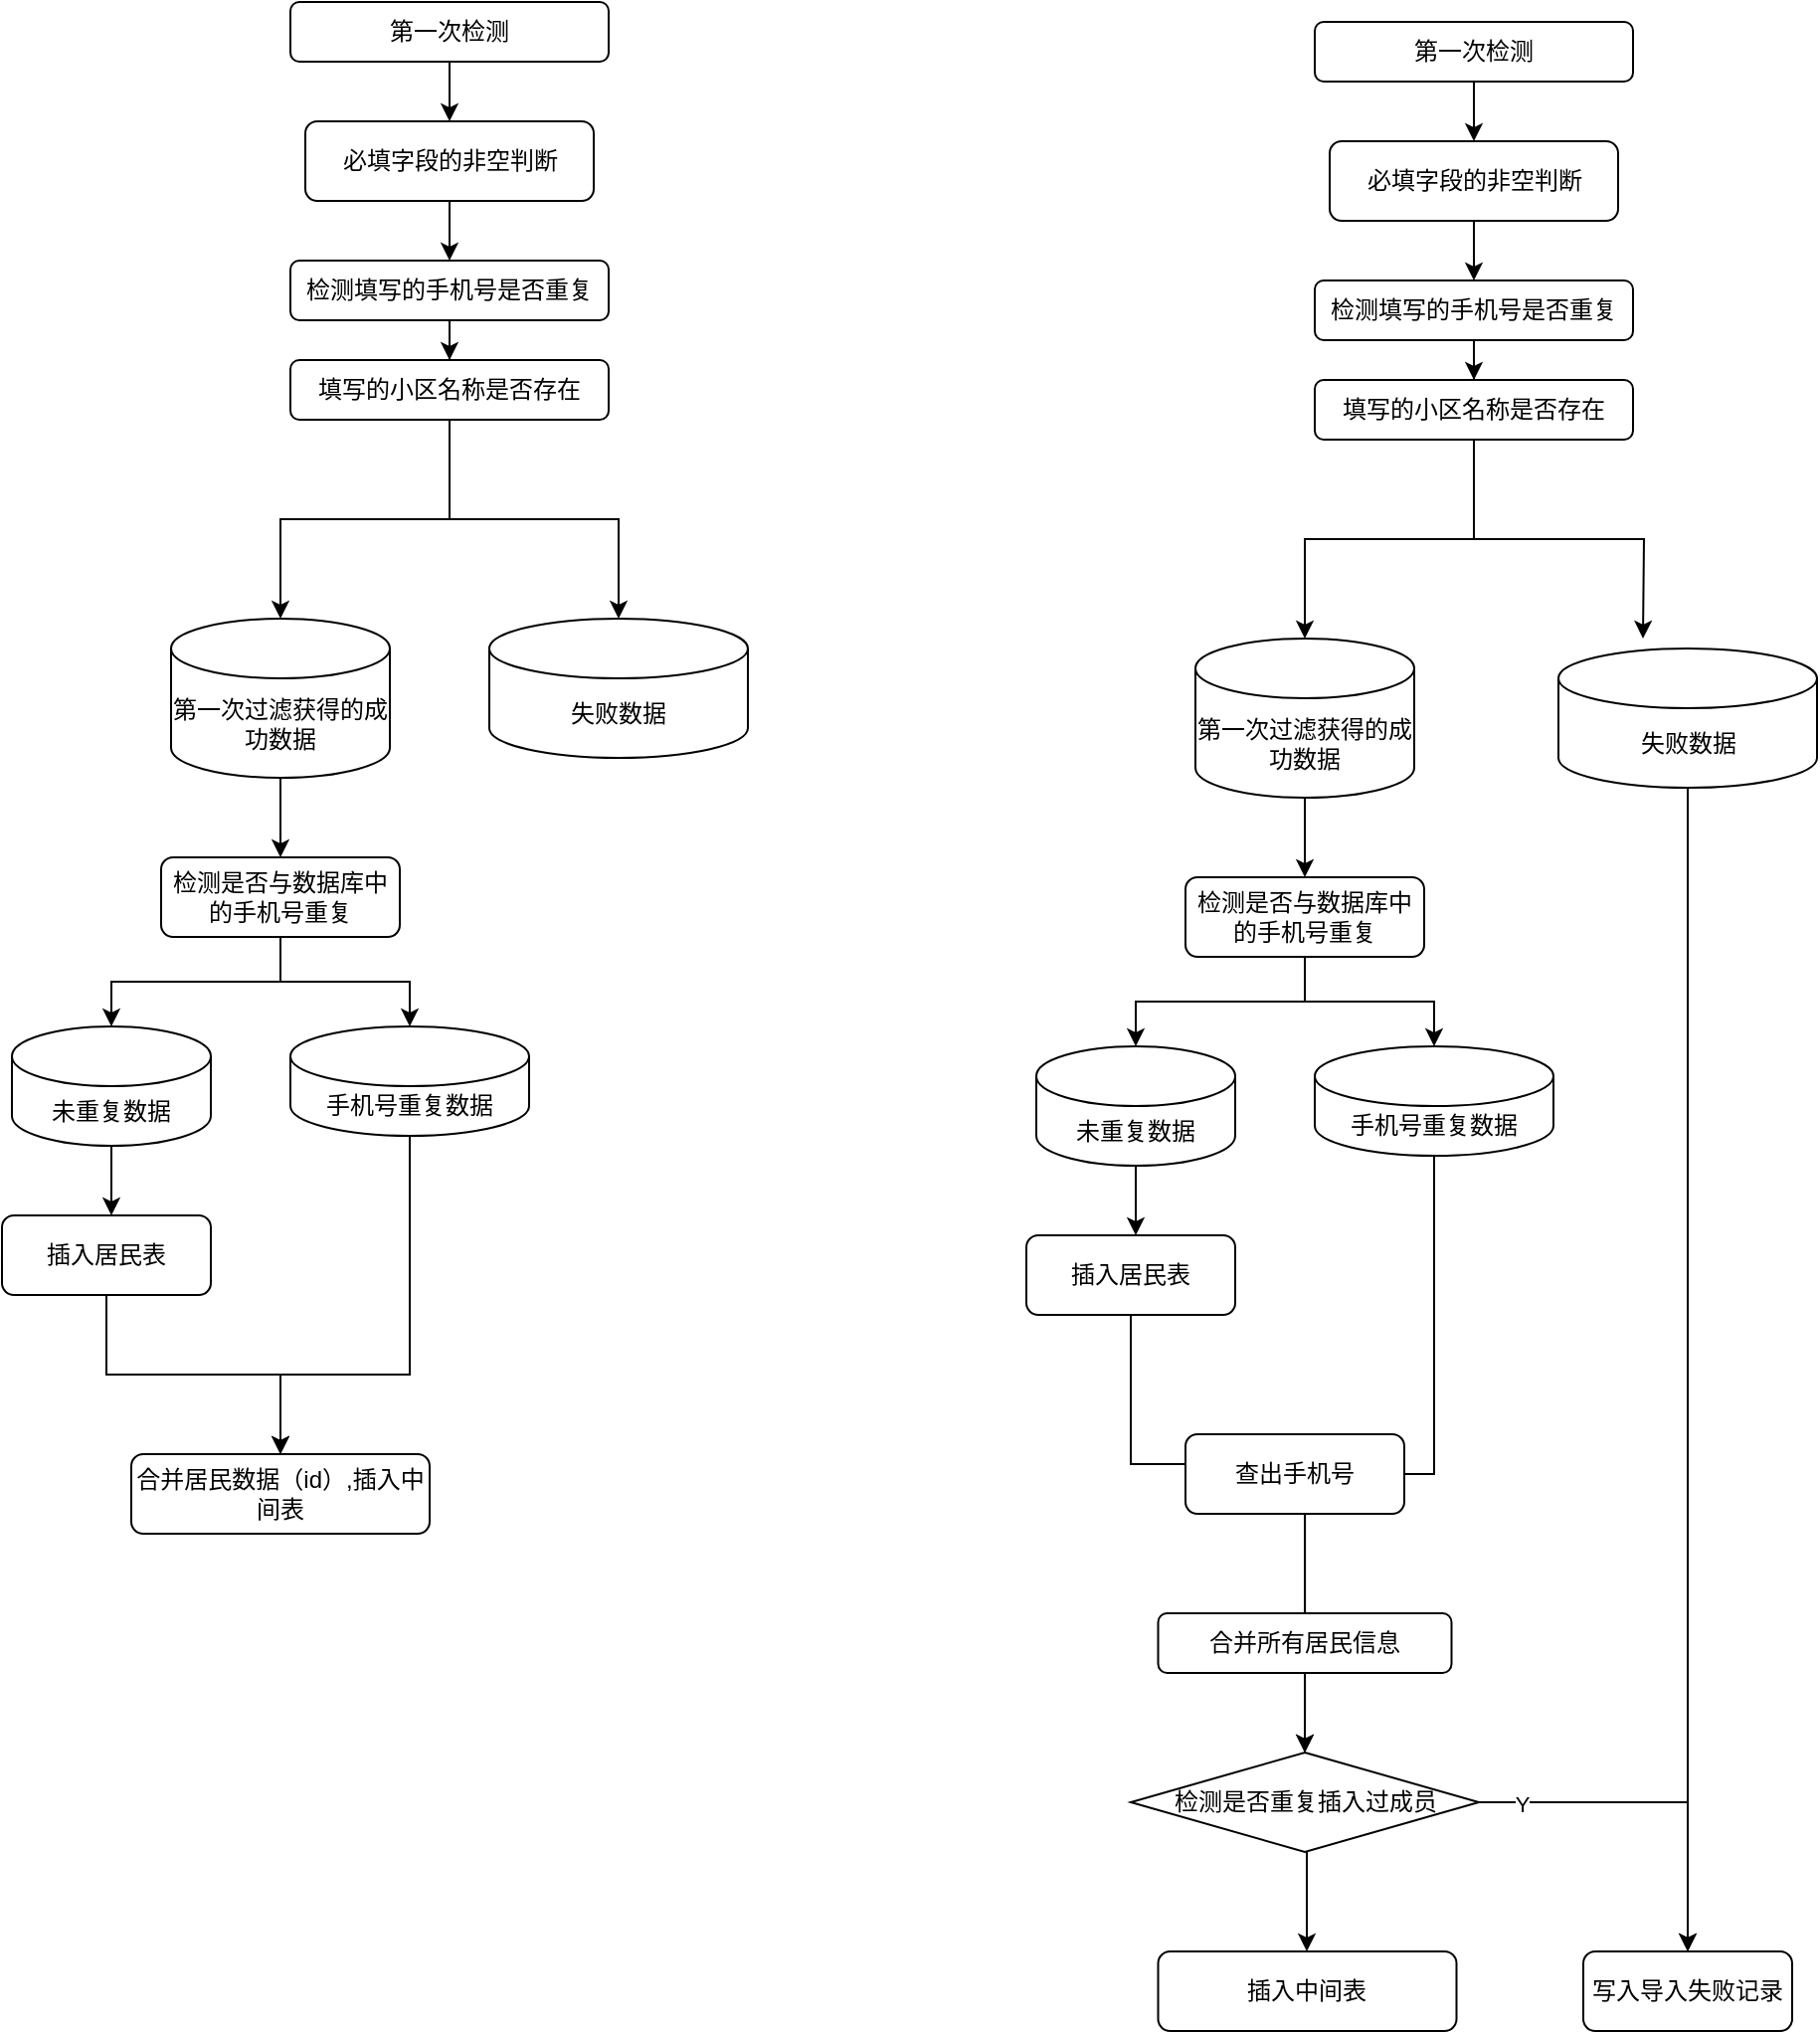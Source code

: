 <mxfile version="20.5.3" type="github">
  <diagram id="aUBuHN6MXLQGVr44WZyo" name="第 1 页">
    <mxGraphModel dx="1209" dy="741" grid="1" gridSize="10" guides="1" tooltips="1" connect="1" arrows="1" fold="1" page="0" pageScale="1" pageWidth="827" pageHeight="1169" math="0" shadow="0">
      <root>
        <mxCell id="0" />
        <mxCell id="1" parent="0" />
        <mxCell id="XFE-MpF_bWx7WAoScGuX-7" style="edgeStyle=orthogonalEdgeStyle;rounded=0;orthogonalLoop=1;jettySize=auto;html=1;entryX=0.5;entryY=0;entryDx=0;entryDy=0;" parent="1" source="XFE-MpF_bWx7WAoScGuX-1" target="XFE-MpF_bWx7WAoScGuX-6" edge="1">
          <mxGeometry relative="1" as="geometry" />
        </mxCell>
        <mxCell id="XFE-MpF_bWx7WAoScGuX-1" value="第一次检测" style="rounded=1;whiteSpace=wrap;html=1;" parent="1" vertex="1">
          <mxGeometry x="230" y="70" width="160" height="30" as="geometry" />
        </mxCell>
        <mxCell id="XFE-MpF_bWx7WAoScGuX-5" value="" style="edgeStyle=orthogonalEdgeStyle;rounded=0;orthogonalLoop=1;jettySize=auto;html=1;" parent="1" source="XFE-MpF_bWx7WAoScGuX-2" target="XFE-MpF_bWx7WAoScGuX-4" edge="1">
          <mxGeometry relative="1" as="geometry" />
        </mxCell>
        <mxCell id="XFE-MpF_bWx7WAoScGuX-2" value="检测填写的手机号是否重复" style="rounded=1;whiteSpace=wrap;html=1;" parent="1" vertex="1">
          <mxGeometry x="230" y="200" width="160" height="30" as="geometry" />
        </mxCell>
        <mxCell id="XFE-MpF_bWx7WAoScGuX-10" style="edgeStyle=orthogonalEdgeStyle;rounded=0;orthogonalLoop=1;jettySize=auto;html=1;exitX=0.5;exitY=1;exitDx=0;exitDy=0;" parent="1" source="XFE-MpF_bWx7WAoScGuX-4" target="XFE-MpF_bWx7WAoScGuX-9" edge="1">
          <mxGeometry relative="1" as="geometry" />
        </mxCell>
        <mxCell id="XFE-MpF_bWx7WAoScGuX-12" style="edgeStyle=orthogonalEdgeStyle;rounded=0;orthogonalLoop=1;jettySize=auto;html=1;exitX=0.5;exitY=1;exitDx=0;exitDy=0;" parent="1" source="XFE-MpF_bWx7WAoScGuX-4" target="XFE-MpF_bWx7WAoScGuX-11" edge="1">
          <mxGeometry relative="1" as="geometry" />
        </mxCell>
        <mxCell id="XFE-MpF_bWx7WAoScGuX-4" value="填写的小区名称是否存在" style="whiteSpace=wrap;html=1;rounded=1;" parent="1" vertex="1">
          <mxGeometry x="230" y="250" width="160" height="30" as="geometry" />
        </mxCell>
        <mxCell id="XFE-MpF_bWx7WAoScGuX-8" style="edgeStyle=orthogonalEdgeStyle;rounded=0;orthogonalLoop=1;jettySize=auto;html=1;" parent="1" source="XFE-MpF_bWx7WAoScGuX-6" target="XFE-MpF_bWx7WAoScGuX-2" edge="1">
          <mxGeometry relative="1" as="geometry" />
        </mxCell>
        <mxCell id="XFE-MpF_bWx7WAoScGuX-6" value="必填字段的非空判断" style="rounded=1;whiteSpace=wrap;html=1;" parent="1" vertex="1">
          <mxGeometry x="237.5" y="130" width="145" height="40" as="geometry" />
        </mxCell>
        <mxCell id="XFE-MpF_bWx7WAoScGuX-16" style="edgeStyle=orthogonalEdgeStyle;rounded=0;orthogonalLoop=1;jettySize=auto;html=1;entryX=0.5;entryY=0;entryDx=0;entryDy=0;" parent="1" source="XFE-MpF_bWx7WAoScGuX-9" target="XFE-MpF_bWx7WAoScGuX-15" edge="1">
          <mxGeometry relative="1" as="geometry" />
        </mxCell>
        <mxCell id="XFE-MpF_bWx7WAoScGuX-9" value="第一次过滤获得的成功数据" style="shape=cylinder3;whiteSpace=wrap;html=1;boundedLbl=1;backgroundOutline=1;size=15;" parent="1" vertex="1">
          <mxGeometry x="170" y="380" width="110" height="80" as="geometry" />
        </mxCell>
        <mxCell id="XFE-MpF_bWx7WAoScGuX-11" value="失败数据" style="shape=cylinder3;whiteSpace=wrap;html=1;boundedLbl=1;backgroundOutline=1;size=15;" parent="1" vertex="1">
          <mxGeometry x="330" y="380" width="130" height="70" as="geometry" />
        </mxCell>
        <mxCell id="XFE-MpF_bWx7WAoScGuX-26" style="edgeStyle=orthogonalEdgeStyle;rounded=0;orthogonalLoop=1;jettySize=auto;html=1;exitX=0.5;exitY=1;exitDx=0;exitDy=0;" parent="1" source="XFE-MpF_bWx7WAoScGuX-15" target="XFE-MpF_bWx7WAoScGuX-24" edge="1">
          <mxGeometry relative="1" as="geometry" />
        </mxCell>
        <mxCell id="XFE-MpF_bWx7WAoScGuX-27" style="edgeStyle=orthogonalEdgeStyle;rounded=0;orthogonalLoop=1;jettySize=auto;html=1;exitX=0.5;exitY=1;exitDx=0;exitDy=0;" parent="1" source="XFE-MpF_bWx7WAoScGuX-15" target="XFE-MpF_bWx7WAoScGuX-25" edge="1">
          <mxGeometry relative="1" as="geometry" />
        </mxCell>
        <mxCell id="XFE-MpF_bWx7WAoScGuX-15" value="检测是否与数据库中的手机号重复" style="rounded=1;whiteSpace=wrap;html=1;" parent="1" vertex="1">
          <mxGeometry x="165" y="500" width="120" height="40" as="geometry" />
        </mxCell>
        <mxCell id="XFE-MpF_bWx7WAoScGuX-29" style="edgeStyle=orthogonalEdgeStyle;rounded=0;orthogonalLoop=1;jettySize=auto;html=1;" parent="1" source="XFE-MpF_bWx7WAoScGuX-24" edge="1">
          <mxGeometry relative="1" as="geometry">
            <mxPoint x="140.0" y="680" as="targetPoint" />
          </mxGeometry>
        </mxCell>
        <mxCell id="XFE-MpF_bWx7WAoScGuX-24" value="未重复数据" style="shape=cylinder3;whiteSpace=wrap;html=1;boundedLbl=1;backgroundOutline=1;size=15;" parent="1" vertex="1">
          <mxGeometry x="90" y="585" width="100" height="60" as="geometry" />
        </mxCell>
        <mxCell id="XFE-MpF_bWx7WAoScGuX-33" style="edgeStyle=orthogonalEdgeStyle;rounded=0;orthogonalLoop=1;jettySize=auto;html=1;" parent="1" source="XFE-MpF_bWx7WAoScGuX-25" target="XFE-MpF_bWx7WAoScGuX-31" edge="1">
          <mxGeometry relative="1" as="geometry">
            <Array as="points">
              <mxPoint x="290" y="760" />
              <mxPoint x="225" y="760" />
            </Array>
          </mxGeometry>
        </mxCell>
        <mxCell id="XFE-MpF_bWx7WAoScGuX-25" value="手机号重复数据" style="shape=cylinder3;whiteSpace=wrap;html=1;boundedLbl=1;backgroundOutline=1;size=15;" parent="1" vertex="1">
          <mxGeometry x="230" y="585" width="120" height="55" as="geometry" />
        </mxCell>
        <mxCell id="XFE-MpF_bWx7WAoScGuX-32" style="edgeStyle=orthogonalEdgeStyle;rounded=0;orthogonalLoop=1;jettySize=auto;html=1;" parent="1" source="XFE-MpF_bWx7WAoScGuX-30" target="XFE-MpF_bWx7WAoScGuX-31" edge="1">
          <mxGeometry relative="1" as="geometry" />
        </mxCell>
        <mxCell id="XFE-MpF_bWx7WAoScGuX-30" value="插入居民表" style="rounded=1;whiteSpace=wrap;html=1;" parent="1" vertex="1">
          <mxGeometry x="85" y="680" width="105" height="40" as="geometry" />
        </mxCell>
        <mxCell id="XFE-MpF_bWx7WAoScGuX-31" value="合并居民数据（id）,插入中间表" style="rounded=1;whiteSpace=wrap;html=1;" parent="1" vertex="1">
          <mxGeometry x="150" y="800" width="150" height="40" as="geometry" />
        </mxCell>
        <mxCell id="XFE-MpF_bWx7WAoScGuX-34" style="edgeStyle=orthogonalEdgeStyle;rounded=0;orthogonalLoop=1;jettySize=auto;html=1;entryX=0.5;entryY=0;entryDx=0;entryDy=0;" parent="1" source="XFE-MpF_bWx7WAoScGuX-35" target="XFE-MpF_bWx7WAoScGuX-42" edge="1">
          <mxGeometry relative="1" as="geometry" />
        </mxCell>
        <mxCell id="XFE-MpF_bWx7WAoScGuX-35" value="第一次检测" style="rounded=1;whiteSpace=wrap;html=1;" parent="1" vertex="1">
          <mxGeometry x="745" y="80" width="160" height="30" as="geometry" />
        </mxCell>
        <mxCell id="XFE-MpF_bWx7WAoScGuX-36" value="" style="edgeStyle=orthogonalEdgeStyle;rounded=0;orthogonalLoop=1;jettySize=auto;html=1;" parent="1" source="XFE-MpF_bWx7WAoScGuX-37" target="XFE-MpF_bWx7WAoScGuX-40" edge="1">
          <mxGeometry relative="1" as="geometry" />
        </mxCell>
        <mxCell id="XFE-MpF_bWx7WAoScGuX-37" value="检测填写的手机号是否重复" style="rounded=1;whiteSpace=wrap;html=1;" parent="1" vertex="1">
          <mxGeometry x="745" y="210" width="160" height="30" as="geometry" />
        </mxCell>
        <mxCell id="XFE-MpF_bWx7WAoScGuX-38" style="edgeStyle=orthogonalEdgeStyle;rounded=0;orthogonalLoop=1;jettySize=auto;html=1;exitX=0.5;exitY=1;exitDx=0;exitDy=0;" parent="1" source="XFE-MpF_bWx7WAoScGuX-40" target="XFE-MpF_bWx7WAoScGuX-44" edge="1">
          <mxGeometry relative="1" as="geometry" />
        </mxCell>
        <mxCell id="XFE-MpF_bWx7WAoScGuX-39" style="edgeStyle=orthogonalEdgeStyle;rounded=0;orthogonalLoop=1;jettySize=auto;html=1;exitX=0.5;exitY=1;exitDx=0;exitDy=0;" parent="1" source="XFE-MpF_bWx7WAoScGuX-40" edge="1">
          <mxGeometry relative="1" as="geometry">
            <mxPoint x="910" y="390" as="targetPoint" />
          </mxGeometry>
        </mxCell>
        <mxCell id="XFE-MpF_bWx7WAoScGuX-40" value="填写的小区名称是否存在" style="whiteSpace=wrap;html=1;rounded=1;" parent="1" vertex="1">
          <mxGeometry x="745" y="260" width="160" height="30" as="geometry" />
        </mxCell>
        <mxCell id="XFE-MpF_bWx7WAoScGuX-41" style="edgeStyle=orthogonalEdgeStyle;rounded=0;orthogonalLoop=1;jettySize=auto;html=1;" parent="1" source="XFE-MpF_bWx7WAoScGuX-42" target="XFE-MpF_bWx7WAoScGuX-37" edge="1">
          <mxGeometry relative="1" as="geometry" />
        </mxCell>
        <mxCell id="XFE-MpF_bWx7WAoScGuX-42" value="必填字段的非空判断" style="rounded=1;whiteSpace=wrap;html=1;" parent="1" vertex="1">
          <mxGeometry x="752.5" y="140" width="145" height="40" as="geometry" />
        </mxCell>
        <mxCell id="XFE-MpF_bWx7WAoScGuX-43" style="edgeStyle=orthogonalEdgeStyle;rounded=0;orthogonalLoop=1;jettySize=auto;html=1;entryX=0.5;entryY=0;entryDx=0;entryDy=0;" parent="1" source="XFE-MpF_bWx7WAoScGuX-44" target="XFE-MpF_bWx7WAoScGuX-47" edge="1">
          <mxGeometry relative="1" as="geometry" />
        </mxCell>
        <mxCell id="XFE-MpF_bWx7WAoScGuX-44" value="第一次过滤获得的成功数据" style="shape=cylinder3;whiteSpace=wrap;html=1;boundedLbl=1;backgroundOutline=1;size=15;" parent="1" vertex="1">
          <mxGeometry x="685" y="390" width="110" height="80" as="geometry" />
        </mxCell>
        <mxCell id="XFE-MpF_bWx7WAoScGuX-45" style="edgeStyle=orthogonalEdgeStyle;rounded=0;orthogonalLoop=1;jettySize=auto;html=1;exitX=0.5;exitY=1;exitDx=0;exitDy=0;" parent="1" source="XFE-MpF_bWx7WAoScGuX-47" target="XFE-MpF_bWx7WAoScGuX-49" edge="1">
          <mxGeometry relative="1" as="geometry" />
        </mxCell>
        <mxCell id="XFE-MpF_bWx7WAoScGuX-46" style="edgeStyle=orthogonalEdgeStyle;rounded=0;orthogonalLoop=1;jettySize=auto;html=1;exitX=0.5;exitY=1;exitDx=0;exitDy=0;" parent="1" source="XFE-MpF_bWx7WAoScGuX-47" target="XFE-MpF_bWx7WAoScGuX-51" edge="1">
          <mxGeometry relative="1" as="geometry" />
        </mxCell>
        <mxCell id="XFE-MpF_bWx7WAoScGuX-47" value="检测是否与数据库中的手机号重复" style="rounded=1;whiteSpace=wrap;html=1;" parent="1" vertex="1">
          <mxGeometry x="680" y="510" width="120" height="40" as="geometry" />
        </mxCell>
        <mxCell id="XFE-MpF_bWx7WAoScGuX-48" style="edgeStyle=orthogonalEdgeStyle;rounded=0;orthogonalLoop=1;jettySize=auto;html=1;" parent="1" source="XFE-MpF_bWx7WAoScGuX-49" edge="1">
          <mxGeometry relative="1" as="geometry">
            <mxPoint x="655" y="690" as="targetPoint" />
          </mxGeometry>
        </mxCell>
        <mxCell id="XFE-MpF_bWx7WAoScGuX-49" value="未重复数据" style="shape=cylinder3;whiteSpace=wrap;html=1;boundedLbl=1;backgroundOutline=1;size=15;" parent="1" vertex="1">
          <mxGeometry x="605" y="595" width="100" height="60" as="geometry" />
        </mxCell>
        <mxCell id="XFE-MpF_bWx7WAoScGuX-50" style="edgeStyle=orthogonalEdgeStyle;rounded=0;orthogonalLoop=1;jettySize=auto;html=1;" parent="1" source="XFE-MpF_bWx7WAoScGuX-51" edge="1" target="XFE-MpF_bWx7WAoScGuX-62">
          <mxGeometry relative="1" as="geometry">
            <Array as="points">
              <mxPoint x="805" y="810" />
              <mxPoint x="740" y="810" />
            </Array>
            <mxPoint x="740.0" y="810" as="targetPoint" />
          </mxGeometry>
        </mxCell>
        <mxCell id="XFE-MpF_bWx7WAoScGuX-51" value="手机号重复数据" style="shape=cylinder3;whiteSpace=wrap;html=1;boundedLbl=1;backgroundOutline=1;size=15;" parent="1" vertex="1">
          <mxGeometry x="745" y="595" width="120" height="55" as="geometry" />
        </mxCell>
        <mxCell id="XFE-MpF_bWx7WAoScGuX-52" style="edgeStyle=orthogonalEdgeStyle;rounded=0;orthogonalLoop=1;jettySize=auto;html=1;startArrow=none;" parent="1" source="XFE-MpF_bWx7WAoScGuX-65" edge="1" target="XFE-MpF_bWx7WAoScGuX-62">
          <mxGeometry relative="1" as="geometry">
            <mxPoint x="740.0" y="810" as="targetPoint" />
          </mxGeometry>
        </mxCell>
        <mxCell id="XFE-MpF_bWx7WAoScGuX-53" value="插入居民表" style="rounded=1;whiteSpace=wrap;html=1;" parent="1" vertex="1">
          <mxGeometry x="600" y="690" width="105" height="40" as="geometry" />
        </mxCell>
        <mxCell id="XFE-MpF_bWx7WAoScGuX-60" style="edgeStyle=orthogonalEdgeStyle;rounded=0;orthogonalLoop=1;jettySize=auto;html=1;exitX=0.5;exitY=1;exitDx=0;exitDy=0;" parent="1" target="XFE-MpF_bWx7WAoScGuX-59" edge="1">
          <mxGeometry relative="1" as="geometry">
            <mxPoint x="730.0" y="990" as="sourcePoint" />
            <Array as="points">
              <mxPoint x="741" y="990" />
            </Array>
          </mxGeometry>
        </mxCell>
        <mxCell id="XFE-MpF_bWx7WAoScGuX-57" style="edgeStyle=orthogonalEdgeStyle;rounded=0;orthogonalLoop=1;jettySize=auto;html=1;entryX=0.5;entryY=0;entryDx=0;entryDy=0;" parent="1" source="XFE-MpF_bWx7WAoScGuX-55" target="XFE-MpF_bWx7WAoScGuX-58" edge="1">
          <mxGeometry relative="1" as="geometry">
            <mxPoint x="915" y="775" as="targetPoint" />
          </mxGeometry>
        </mxCell>
        <mxCell id="XFE-MpF_bWx7WAoScGuX-55" value="失败数据" style="shape=cylinder3;whiteSpace=wrap;html=1;boundedLbl=1;backgroundOutline=1;size=15;" parent="1" vertex="1">
          <mxGeometry x="867.5" y="395" width="130" height="70" as="geometry" />
        </mxCell>
        <mxCell id="XFE-MpF_bWx7WAoScGuX-58" value="写入导入失败记录" style="rounded=1;whiteSpace=wrap;html=1;" parent="1" vertex="1">
          <mxGeometry x="880" y="1050" width="105" height="40" as="geometry" />
        </mxCell>
        <mxCell id="XFE-MpF_bWx7WAoScGuX-59" value="插入中间表" style="rounded=1;whiteSpace=wrap;html=1;" parent="1" vertex="1">
          <mxGeometry x="666.25" y="1050" width="150" height="40" as="geometry" />
        </mxCell>
        <mxCell id="XFE-MpF_bWx7WAoScGuX-63" style="edgeStyle=orthogonalEdgeStyle;rounded=0;orthogonalLoop=1;jettySize=auto;html=1;exitX=1;exitY=0.5;exitDx=0;exitDy=0;entryX=0.5;entryY=0;entryDx=0;entryDy=0;" parent="1" source="XFE-MpF_bWx7WAoScGuX-62" target="XFE-MpF_bWx7WAoScGuX-58" edge="1">
          <mxGeometry relative="1" as="geometry" />
        </mxCell>
        <mxCell id="XFE-MpF_bWx7WAoScGuX-64" value="Y" style="edgeLabel;html=1;align=center;verticalAlign=middle;resizable=0;points=[];" parent="XFE-MpF_bWx7WAoScGuX-63" vertex="1" connectable="0">
          <mxGeometry x="-0.76" y="-1" relative="1" as="geometry">
            <mxPoint as="offset" />
          </mxGeometry>
        </mxCell>
        <mxCell id="XFE-MpF_bWx7WAoScGuX-62" value="检测是否重复插入过成员" style="rhombus;whiteSpace=wrap;html=1;" parent="1" vertex="1">
          <mxGeometry x="652.5" y="950" width="175" height="50" as="geometry" />
        </mxCell>
        <mxCell id="XFE-MpF_bWx7WAoScGuX-65" value="合并所有居民信息" style="rounded=1;whiteSpace=wrap;html=1;" parent="1" vertex="1">
          <mxGeometry x="666.25" y="880" width="147.5" height="30" as="geometry" />
        </mxCell>
        <mxCell id="S9MntMNMVdMsf80aEHKJ-3" value="" style="edgeStyle=orthogonalEdgeStyle;rounded=0;orthogonalLoop=1;jettySize=auto;html=1;endArrow=none;" edge="1" parent="1" source="XFE-MpF_bWx7WAoScGuX-53" target="XFE-MpF_bWx7WAoScGuX-65">
          <mxGeometry relative="1" as="geometry">
            <mxPoint x="740" y="950" as="targetPoint" />
            <mxPoint x="652.5" y="730" as="sourcePoint" />
          </mxGeometry>
        </mxCell>
        <mxCell id="S9MntMNMVdMsf80aEHKJ-4" value="查出手机号" style="rounded=1;whiteSpace=wrap;html=1;" vertex="1" parent="1">
          <mxGeometry x="680" y="790" width="110" height="40" as="geometry" />
        </mxCell>
      </root>
    </mxGraphModel>
  </diagram>
</mxfile>

